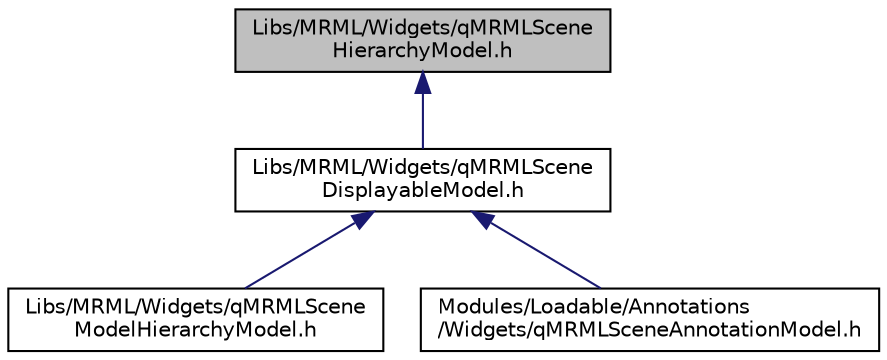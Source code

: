 digraph "Libs/MRML/Widgets/qMRMLSceneHierarchyModel.h"
{
  bgcolor="transparent";
  edge [fontname="Helvetica",fontsize="10",labelfontname="Helvetica",labelfontsize="10"];
  node [fontname="Helvetica",fontsize="10",shape=record];
  Node6 [label="Libs/MRML/Widgets/qMRMLScene\lHierarchyModel.h",height=0.2,width=0.4,color="black", fillcolor="grey75", style="filled", fontcolor="black"];
  Node6 -> Node7 [dir="back",color="midnightblue",fontsize="10",style="solid",fontname="Helvetica"];
  Node7 [label="Libs/MRML/Widgets/qMRMLScene\lDisplayableModel.h",height=0.2,width=0.4,color="black",URL="$qMRMLSceneDisplayableModel_8h.html"];
  Node7 -> Node8 [dir="back",color="midnightblue",fontsize="10",style="solid",fontname="Helvetica"];
  Node8 [label="Libs/MRML/Widgets/qMRMLScene\lModelHierarchyModel.h",height=0.2,width=0.4,color="black",URL="$qMRMLSceneModelHierarchyModel_8h.html"];
  Node7 -> Node9 [dir="back",color="midnightblue",fontsize="10",style="solid",fontname="Helvetica"];
  Node9 [label="Modules/Loadable/Annotations\l/Widgets/qMRMLSceneAnnotationModel.h",height=0.2,width=0.4,color="black",URL="$qMRMLSceneAnnotationModel_8h.html"];
}

